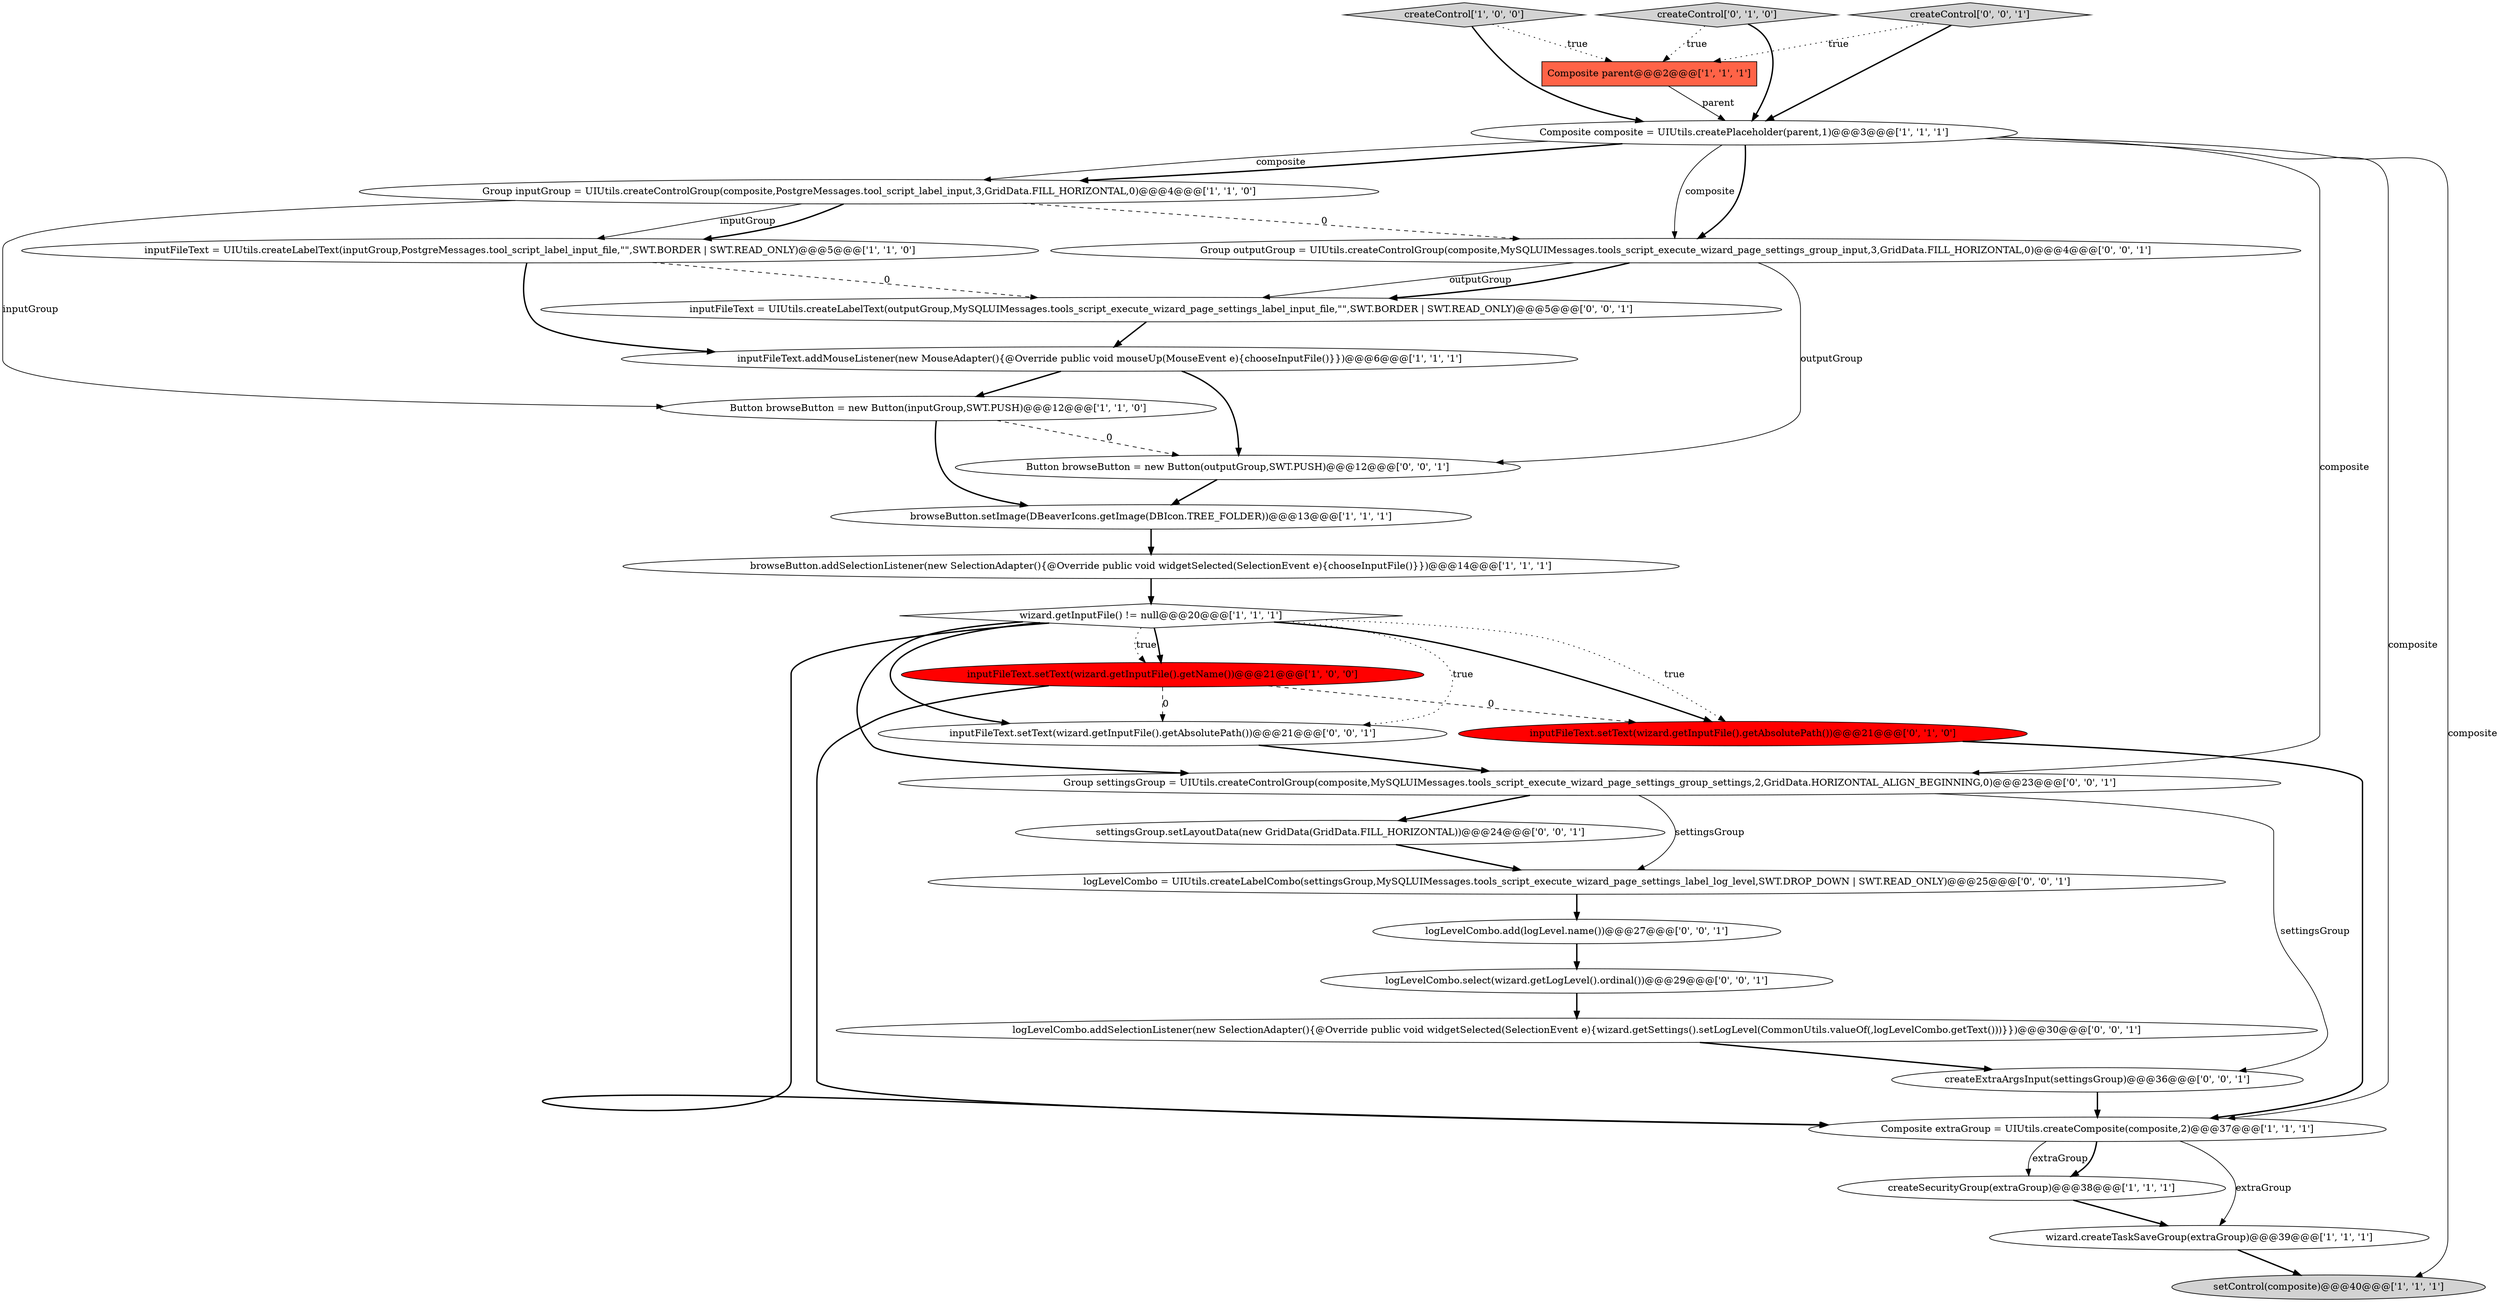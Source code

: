 digraph {
22 [style = filled, label = "Button browseButton = new Button(outputGroup,SWT.PUSH)@@@12@@@['0', '0', '1']", fillcolor = white, shape = ellipse image = "AAA0AAABBB3BBB"];
12 [style = filled, label = "browseButton.addSelectionListener(new SelectionAdapter(){@Override public void widgetSelected(SelectionEvent e){chooseInputFile()}})@@@14@@@['1', '1', '1']", fillcolor = white, shape = ellipse image = "AAA0AAABBB1BBB"];
5 [style = filled, label = "Group inputGroup = UIUtils.createControlGroup(composite,PostgreMessages.tool_script_label_input,3,GridData.FILL_HORIZONTAL,0)@@@4@@@['1', '1', '0']", fillcolor = white, shape = ellipse image = "AAA0AAABBB1BBB"];
28 [style = filled, label = "createExtraArgsInput(settingsGroup)@@@36@@@['0', '0', '1']", fillcolor = white, shape = ellipse image = "AAA0AAABBB3BBB"];
25 [style = filled, label = "logLevelCombo.select(wizard.getLogLevel().ordinal())@@@29@@@['0', '0', '1']", fillcolor = white, shape = ellipse image = "AAA0AAABBB3BBB"];
15 [style = filled, label = "inputFileText.setText(wizard.getInputFile().getAbsolutePath())@@@21@@@['0', '1', '0']", fillcolor = red, shape = ellipse image = "AAA1AAABBB2BBB"];
24 [style = filled, label = "Group outputGroup = UIUtils.createControlGroup(composite,MySQLUIMessages.tools_script_execute_wizard_page_settings_group_input,3,GridData.FILL_HORIZONTAL,0)@@@4@@@['0', '0', '1']", fillcolor = white, shape = ellipse image = "AAA0AAABBB3BBB"];
23 [style = filled, label = "inputFileText.setText(wizard.getInputFile().getAbsolutePath())@@@21@@@['0', '0', '1']", fillcolor = white, shape = ellipse image = "AAA0AAABBB3BBB"];
6 [style = filled, label = "inputFileText = UIUtils.createLabelText(inputGroup,PostgreMessages.tool_script_label_input_file,\"\",SWT.BORDER | SWT.READ_ONLY)@@@5@@@['1', '1', '0']", fillcolor = white, shape = ellipse image = "AAA0AAABBB1BBB"];
7 [style = filled, label = "setControl(composite)@@@40@@@['1', '1', '1']", fillcolor = lightgray, shape = ellipse image = "AAA0AAABBB1BBB"];
4 [style = filled, label = "inputFileText.addMouseListener(new MouseAdapter(){@Override public void mouseUp(MouseEvent e){chooseInputFile()}})@@@6@@@['1', '1', '1']", fillcolor = white, shape = ellipse image = "AAA0AAABBB1BBB"];
0 [style = filled, label = "createControl['1', '0', '0']", fillcolor = lightgray, shape = diamond image = "AAA0AAABBB1BBB"];
9 [style = filled, label = "browseButton.setImage(DBeaverIcons.getImage(DBIcon.TREE_FOLDER))@@@13@@@['1', '1', '1']", fillcolor = white, shape = ellipse image = "AAA0AAABBB1BBB"];
18 [style = filled, label = "logLevelCombo = UIUtils.createLabelCombo(settingsGroup,MySQLUIMessages.tools_script_execute_wizard_page_settings_label_log_level,SWT.DROP_DOWN | SWT.READ_ONLY)@@@25@@@['0', '0', '1']", fillcolor = white, shape = ellipse image = "AAA0AAABBB3BBB"];
19 [style = filled, label = "logLevelCombo.addSelectionListener(new SelectionAdapter(){@Override public void widgetSelected(SelectionEvent e){wizard.getSettings().setLogLevel(CommonUtils.valueOf(,logLevelCombo.getText()))}})@@@30@@@['0', '0', '1']", fillcolor = white, shape = ellipse image = "AAA0AAABBB3BBB"];
16 [style = filled, label = "createControl['0', '1', '0']", fillcolor = lightgray, shape = diamond image = "AAA0AAABBB2BBB"];
11 [style = filled, label = "createSecurityGroup(extraGroup)@@@38@@@['1', '1', '1']", fillcolor = white, shape = ellipse image = "AAA0AAABBB1BBB"];
3 [style = filled, label = "Button browseButton = new Button(inputGroup,SWT.PUSH)@@@12@@@['1', '1', '0']", fillcolor = white, shape = ellipse image = "AAA0AAABBB1BBB"];
21 [style = filled, label = "logLevelCombo.add(logLevel.name())@@@27@@@['0', '0', '1']", fillcolor = white, shape = ellipse image = "AAA0AAABBB3BBB"];
27 [style = filled, label = "inputFileText = UIUtils.createLabelText(outputGroup,MySQLUIMessages.tools_script_execute_wizard_page_settings_label_input_file,\"\",SWT.BORDER | SWT.READ_ONLY)@@@5@@@['0', '0', '1']", fillcolor = white, shape = ellipse image = "AAA0AAABBB3BBB"];
13 [style = filled, label = "wizard.getInputFile() != null@@@20@@@['1', '1', '1']", fillcolor = white, shape = diamond image = "AAA0AAABBB1BBB"];
20 [style = filled, label = "settingsGroup.setLayoutData(new GridData(GridData.FILL_HORIZONTAL))@@@24@@@['0', '0', '1']", fillcolor = white, shape = ellipse image = "AAA0AAABBB3BBB"];
10 [style = filled, label = "wizard.createTaskSaveGroup(extraGroup)@@@39@@@['1', '1', '1']", fillcolor = white, shape = ellipse image = "AAA0AAABBB1BBB"];
14 [style = filled, label = "inputFileText.setText(wizard.getInputFile().getName())@@@21@@@['1', '0', '0']", fillcolor = red, shape = ellipse image = "AAA1AAABBB1BBB"];
1 [style = filled, label = "Composite composite = UIUtils.createPlaceholder(parent,1)@@@3@@@['1', '1', '1']", fillcolor = white, shape = ellipse image = "AAA0AAABBB1BBB"];
2 [style = filled, label = "Composite extraGroup = UIUtils.createComposite(composite,2)@@@37@@@['1', '1', '1']", fillcolor = white, shape = ellipse image = "AAA0AAABBB1BBB"];
26 [style = filled, label = "createControl['0', '0', '1']", fillcolor = lightgray, shape = diamond image = "AAA0AAABBB3BBB"];
8 [style = filled, label = "Composite parent@@@2@@@['1', '1', '1']", fillcolor = tomato, shape = box image = "AAA0AAABBB1BBB"];
17 [style = filled, label = "Group settingsGroup = UIUtils.createControlGroup(composite,MySQLUIMessages.tools_script_execute_wizard_page_settings_group_settings,2,GridData.HORIZONTAL_ALIGN_BEGINNING,0)@@@23@@@['0', '0', '1']", fillcolor = white, shape = ellipse image = "AAA0AAABBB3BBB"];
1->5 [style = bold, label=""];
17->28 [style = solid, label="settingsGroup"];
16->8 [style = dotted, label="true"];
4->3 [style = bold, label=""];
15->2 [style = bold, label=""];
26->8 [style = dotted, label="true"];
1->7 [style = solid, label="composite"];
5->6 [style = solid, label="inputGroup"];
24->27 [style = solid, label="outputGroup"];
1->5 [style = solid, label="composite"];
26->1 [style = bold, label=""];
22->9 [style = bold, label=""];
5->24 [style = dashed, label="0"];
3->22 [style = dashed, label="0"];
1->24 [style = solid, label="composite"];
21->25 [style = bold, label=""];
10->7 [style = bold, label=""];
14->15 [style = dashed, label="0"];
13->23 [style = dotted, label="true"];
0->8 [style = dotted, label="true"];
3->9 [style = bold, label=""];
20->18 [style = bold, label=""];
12->13 [style = bold, label=""];
6->4 [style = bold, label=""];
27->4 [style = bold, label=""];
13->17 [style = bold, label=""];
28->2 [style = bold, label=""];
14->23 [style = dashed, label="0"];
5->6 [style = bold, label=""];
16->1 [style = bold, label=""];
6->27 [style = dashed, label="0"];
11->10 [style = bold, label=""];
1->24 [style = bold, label=""];
1->2 [style = solid, label="composite"];
0->1 [style = bold, label=""];
17->18 [style = solid, label="settingsGroup"];
8->1 [style = solid, label="parent"];
25->19 [style = bold, label=""];
13->23 [style = bold, label=""];
2->10 [style = solid, label="extraGroup"];
23->17 [style = bold, label=""];
17->20 [style = bold, label=""];
13->15 [style = dotted, label="true"];
14->2 [style = bold, label=""];
9->12 [style = bold, label=""];
13->15 [style = bold, label=""];
18->21 [style = bold, label=""];
19->28 [style = bold, label=""];
13->14 [style = dotted, label="true"];
5->3 [style = solid, label="inputGroup"];
13->14 [style = bold, label=""];
24->27 [style = bold, label=""];
2->11 [style = solid, label="extraGroup"];
24->22 [style = solid, label="outputGroup"];
2->11 [style = bold, label=""];
4->22 [style = bold, label=""];
1->17 [style = solid, label="composite"];
13->2 [style = bold, label=""];
}
